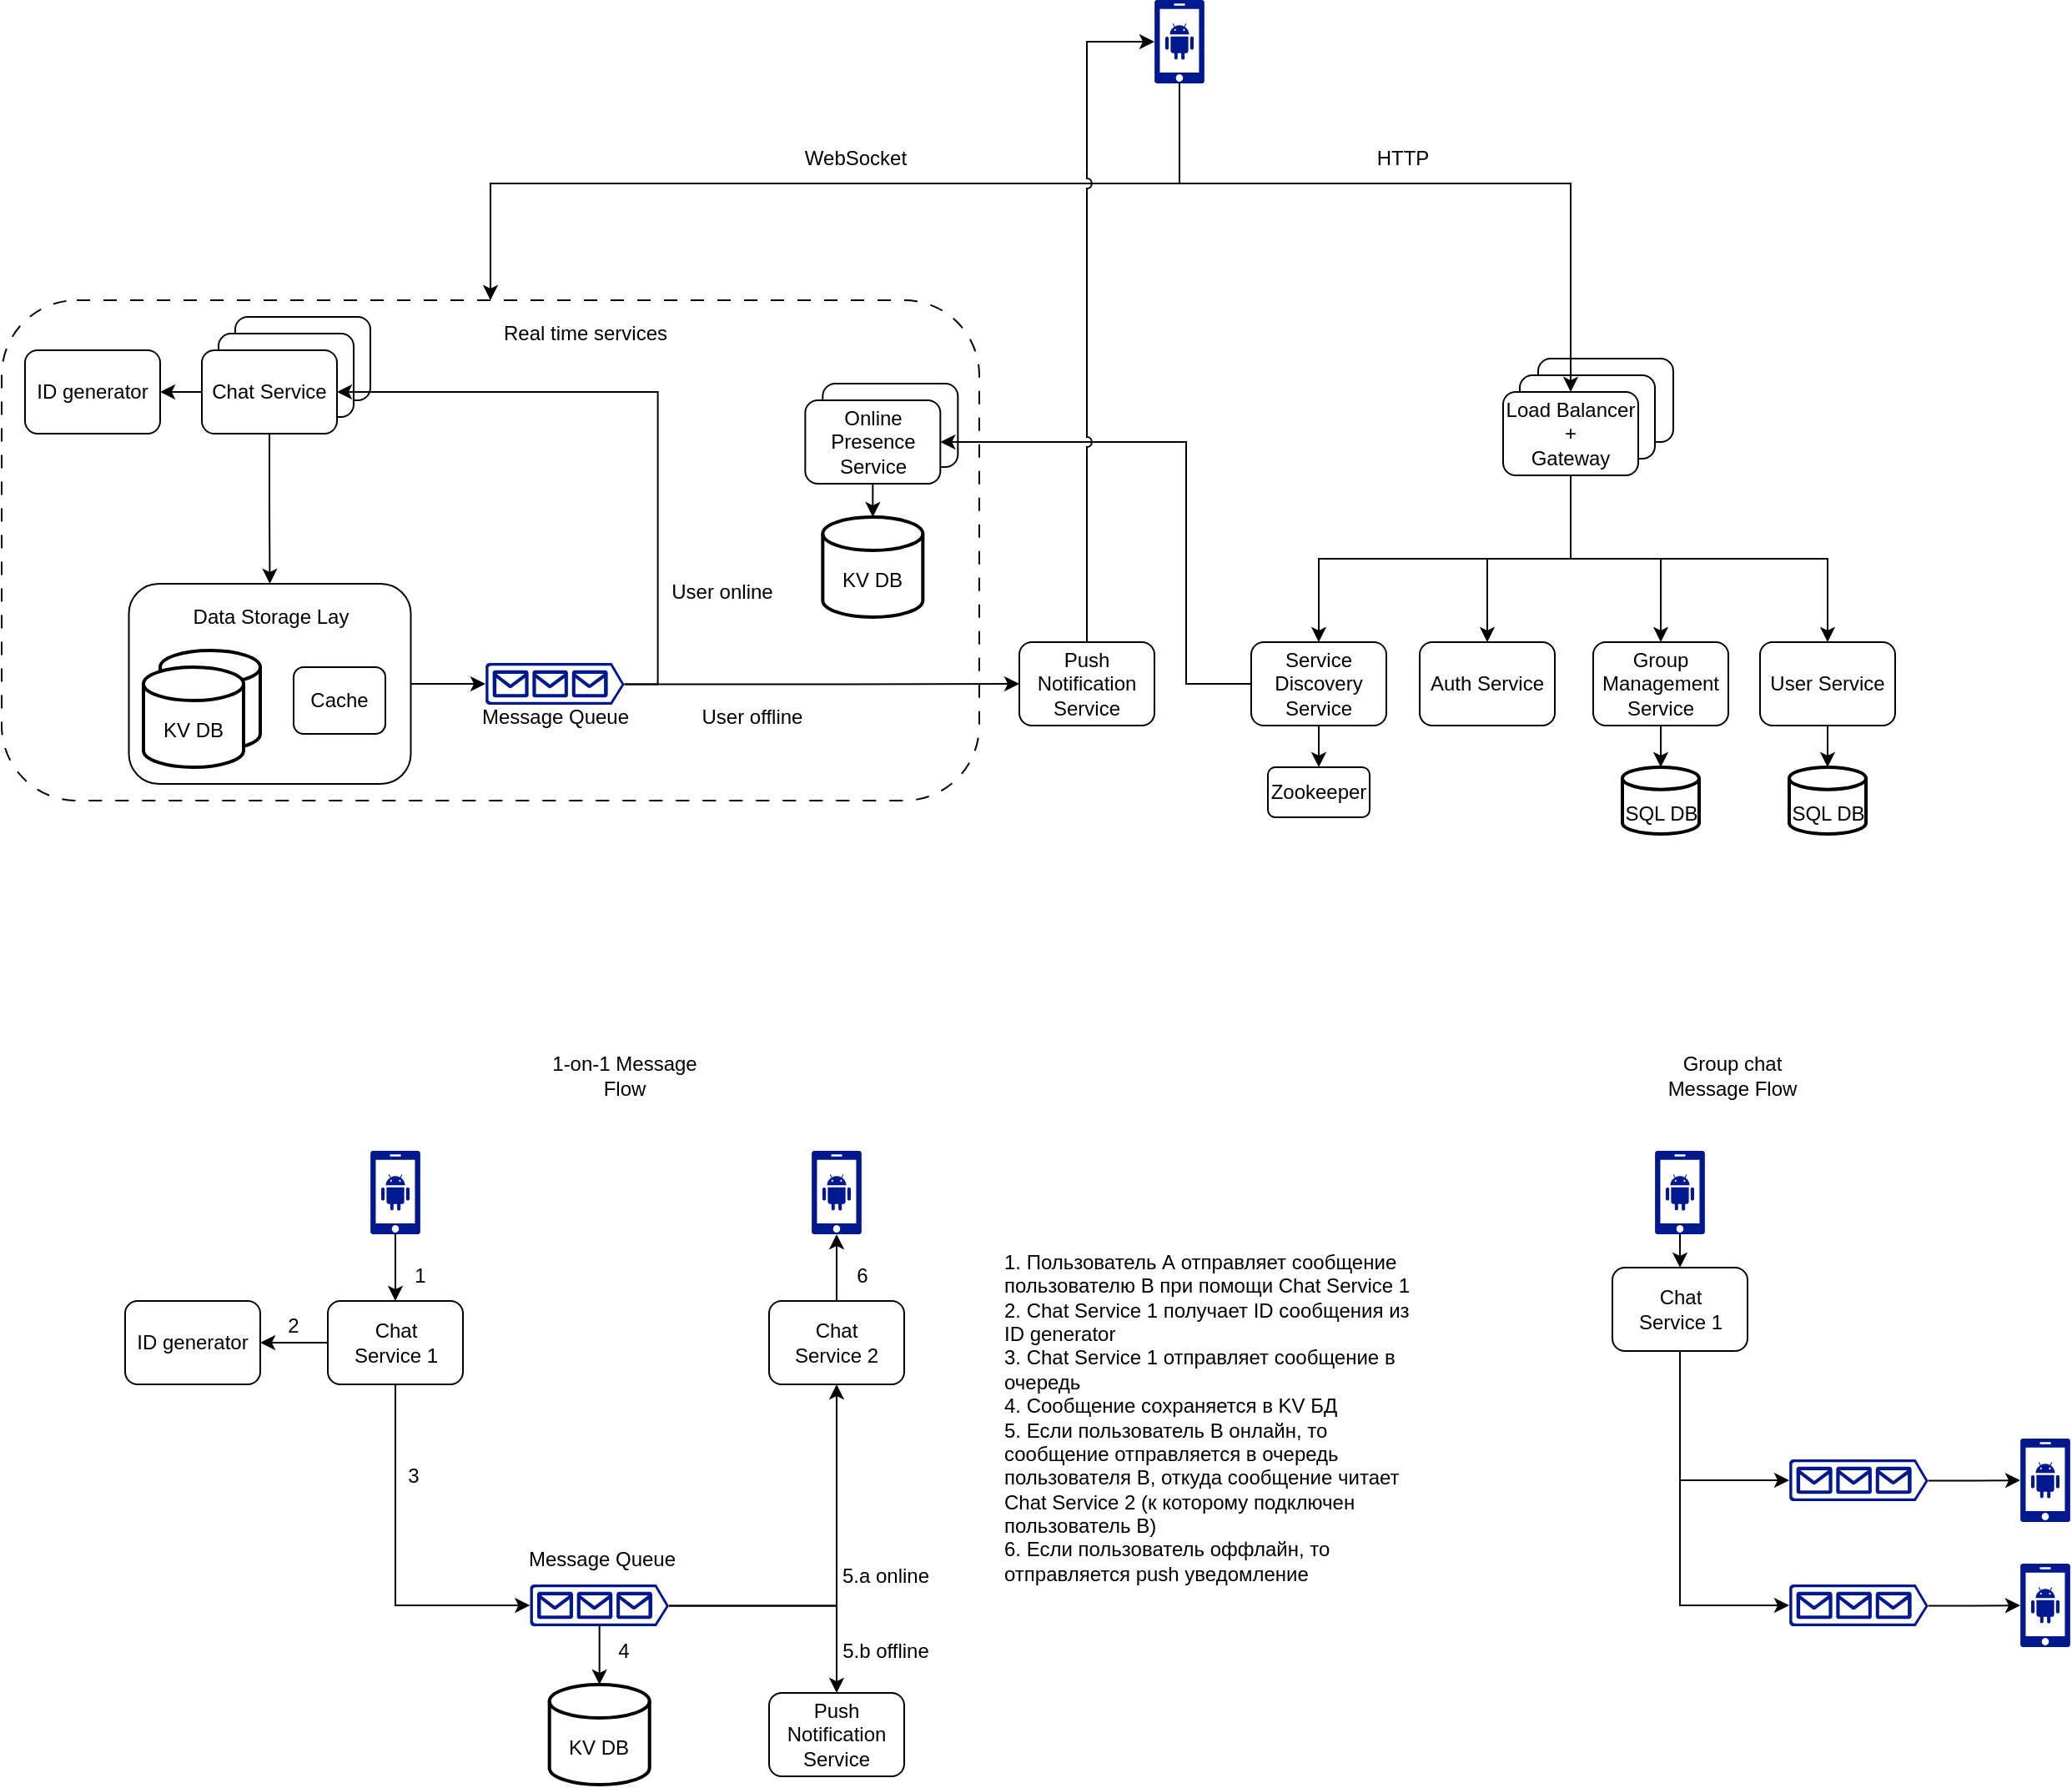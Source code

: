 <mxfile version="23.1.1" type="device">
  <diagram name="Page-1" id="pIqRDOTLOcZ39dmAyxKG">
    <mxGraphModel dx="830" dy="439" grid="1" gridSize="10" guides="1" tooltips="1" connect="1" arrows="1" fold="1" page="1" pageScale="1" pageWidth="827" pageHeight="1169" math="0" shadow="0">
      <root>
        <mxCell id="0" />
        <mxCell id="1" parent="0" />
        <mxCell id="IGX7E9jRaF_O_tEBxgvm-15" value="" style="rounded=1;whiteSpace=wrap;html=1;fillColor=none;" vertex="1" parent="1">
          <mxGeometry x="436.25" y="360" width="169" height="120" as="geometry" />
        </mxCell>
        <mxCell id="IGX7E9jRaF_O_tEBxgvm-67" value="" style="rounded=1;whiteSpace=wrap;html=1;" vertex="1" parent="1">
          <mxGeometry x="1281" y="225" width="81" height="50" as="geometry" />
        </mxCell>
        <mxCell id="IGX7E9jRaF_O_tEBxgvm-66" value="" style="rounded=1;whiteSpace=wrap;html=1;" vertex="1" parent="1">
          <mxGeometry x="1270" y="235" width="81" height="50" as="geometry" />
        </mxCell>
        <mxCell id="IGX7E9jRaF_O_tEBxgvm-27" value="" style="rounded=1;whiteSpace=wrap;html=1;" vertex="1" parent="1">
          <mxGeometry x="852.17" y="240" width="81" height="50" as="geometry" />
        </mxCell>
        <mxCell id="IGX7E9jRaF_O_tEBxgvm-14" value="" style="strokeWidth=2;html=1;shape=mxgraph.flowchart.database;whiteSpace=wrap;" vertex="1" parent="1">
          <mxGeometry x="455" y="400" width="60" height="60" as="geometry" />
        </mxCell>
        <mxCell id="IGX7E9jRaF_O_tEBxgvm-5" value="" style="rounded=1;whiteSpace=wrap;html=1;" vertex="1" parent="1">
          <mxGeometry x="500" y="200" width="81" height="50" as="geometry" />
        </mxCell>
        <mxCell id="IGX7E9jRaF_O_tEBxgvm-4" value="" style="rounded=1;whiteSpace=wrap;html=1;" vertex="1" parent="1">
          <mxGeometry x="490" y="210" width="81" height="50" as="geometry" />
        </mxCell>
        <mxCell id="IGX7E9jRaF_O_tEBxgvm-75" style="edgeStyle=orthogonalEdgeStyle;rounded=0;orthogonalLoop=1;jettySize=auto;html=1;exitX=0.5;exitY=1;exitDx=0;exitDy=0;exitPerimeter=0;entryX=0.5;entryY=0;entryDx=0;entryDy=0;" edge="1" parent="1" source="IGX7E9jRaF_O_tEBxgvm-1" target="IGX7E9jRaF_O_tEBxgvm-65">
          <mxGeometry relative="1" as="geometry">
            <Array as="points">
              <mxPoint x="1066" y="120" />
              <mxPoint x="1301" y="120" />
            </Array>
          </mxGeometry>
        </mxCell>
        <mxCell id="IGX7E9jRaF_O_tEBxgvm-120" style="edgeStyle=orthogonalEdgeStyle;rounded=0;orthogonalLoop=1;jettySize=auto;html=1;exitX=0.5;exitY=1;exitDx=0;exitDy=0;exitPerimeter=0;entryX=0.5;entryY=0;entryDx=0;entryDy=0;" edge="1" parent="1" source="IGX7E9jRaF_O_tEBxgvm-1" target="IGX7E9jRaF_O_tEBxgvm-2">
          <mxGeometry relative="1" as="geometry">
            <Array as="points">
              <mxPoint x="1066" y="120" />
              <mxPoint x="653" y="120" />
            </Array>
          </mxGeometry>
        </mxCell>
        <mxCell id="IGX7E9jRaF_O_tEBxgvm-1" value="" style="sketch=0;aspect=fixed;pointerEvents=1;shadow=0;dashed=0;html=1;strokeColor=none;labelPosition=center;verticalLabelPosition=bottom;verticalAlign=top;align=center;fillColor=#00188D;shape=mxgraph.mscae.enterprise.android_phone" vertex="1" parent="1">
          <mxGeometry x="1051" y="10" width="30" height="50" as="geometry" />
        </mxCell>
        <mxCell id="IGX7E9jRaF_O_tEBxgvm-2" value="" style="rounded=1;whiteSpace=wrap;html=1;gradientColor=none;fillColor=none;dashed=1;dashPattern=8 8;" vertex="1" parent="1">
          <mxGeometry x="360" y="190" width="586" height="300" as="geometry" />
        </mxCell>
        <mxCell id="IGX7E9jRaF_O_tEBxgvm-20" style="edgeStyle=orthogonalEdgeStyle;rounded=0;orthogonalLoop=1;jettySize=auto;html=1;exitX=0.5;exitY=1;exitDx=0;exitDy=0;entryX=0.5;entryY=0;entryDx=0;entryDy=0;" edge="1" parent="1" source="IGX7E9jRaF_O_tEBxgvm-3" target="IGX7E9jRaF_O_tEBxgvm-15">
          <mxGeometry relative="1" as="geometry" />
        </mxCell>
        <mxCell id="IGX7E9jRaF_O_tEBxgvm-83" style="edgeStyle=orthogonalEdgeStyle;rounded=0;orthogonalLoop=1;jettySize=auto;html=1;exitX=0;exitY=0.5;exitDx=0;exitDy=0;entryX=1;entryY=0.5;entryDx=0;entryDy=0;" edge="1" parent="1" source="IGX7E9jRaF_O_tEBxgvm-3" target="IGX7E9jRaF_O_tEBxgvm-82">
          <mxGeometry relative="1" as="geometry" />
        </mxCell>
        <mxCell id="IGX7E9jRaF_O_tEBxgvm-3" value="Chat Service" style="rounded=1;whiteSpace=wrap;html=1;" vertex="1" parent="1">
          <mxGeometry x="480" y="220" width="81" height="50" as="geometry" />
        </mxCell>
        <mxCell id="IGX7E9jRaF_O_tEBxgvm-6" value="&lt;br&gt;KV DB" style="strokeWidth=2;html=1;shape=mxgraph.flowchart.database;whiteSpace=wrap;" vertex="1" parent="1">
          <mxGeometry x="445" y="410" width="60" height="60" as="geometry" />
        </mxCell>
        <mxCell id="IGX7E9jRaF_O_tEBxgvm-7" value="Cache" style="rounded=1;whiteSpace=wrap;html=1;" vertex="1" parent="1">
          <mxGeometry x="535" y="410" width="55" height="40" as="geometry" />
        </mxCell>
        <mxCell id="IGX7E9jRaF_O_tEBxgvm-16" value="Data Storage Lay" style="text;html=1;strokeColor=none;fillColor=none;align=center;verticalAlign=middle;whiteSpace=wrap;rounded=0;" vertex="1" parent="1">
          <mxGeometry x="470.5" y="365" width="100.5" height="30" as="geometry" />
        </mxCell>
        <mxCell id="IGX7E9jRaF_O_tEBxgvm-23" style="edgeStyle=orthogonalEdgeStyle;rounded=0;orthogonalLoop=1;jettySize=auto;html=1;exitX=1;exitY=0.51;exitDx=0;exitDy=0;exitPerimeter=0;entryX=1;entryY=0.5;entryDx=0;entryDy=0;" edge="1" parent="1" source="IGX7E9jRaF_O_tEBxgvm-17" target="IGX7E9jRaF_O_tEBxgvm-3">
          <mxGeometry relative="1" as="geometry" />
        </mxCell>
        <mxCell id="IGX7E9jRaF_O_tEBxgvm-53" style="edgeStyle=orthogonalEdgeStyle;rounded=0;orthogonalLoop=1;jettySize=auto;html=1;exitX=1;exitY=0.51;exitDx=0;exitDy=0;exitPerimeter=0;entryX=0;entryY=0.5;entryDx=0;entryDy=0;" edge="1" parent="1" source="IGX7E9jRaF_O_tEBxgvm-17" target="IGX7E9jRaF_O_tEBxgvm-18">
          <mxGeometry relative="1" as="geometry" />
        </mxCell>
        <mxCell id="IGX7E9jRaF_O_tEBxgvm-17" value="" style="sketch=0;aspect=fixed;pointerEvents=1;shadow=0;dashed=0;html=1;strokeColor=none;labelPosition=center;verticalLabelPosition=bottom;verticalAlign=top;align=center;fillColor=#00188D;shape=mxgraph.azure.queue_generic" vertex="1" parent="1">
          <mxGeometry x="650" y="407.5" width="83.33" height="25" as="geometry" />
        </mxCell>
        <mxCell id="IGX7E9jRaF_O_tEBxgvm-18" value="Push Notification Service" style="rounded=1;whiteSpace=wrap;html=1;" vertex="1" parent="1">
          <mxGeometry x="970" y="395" width="81" height="50" as="geometry" />
        </mxCell>
        <mxCell id="IGX7E9jRaF_O_tEBxgvm-25" value="&lt;br&gt;KV DB" style="strokeWidth=2;html=1;shape=mxgraph.flowchart.database;whiteSpace=wrap;" vertex="1" parent="1">
          <mxGeometry x="852.17" y="320" width="60" height="60" as="geometry" />
        </mxCell>
        <mxCell id="IGX7E9jRaF_O_tEBxgvm-26" value="Online Presence Service" style="rounded=1;whiteSpace=wrap;html=1;" vertex="1" parent="1">
          <mxGeometry x="841.67" y="250" width="81" height="50" as="geometry" />
        </mxCell>
        <mxCell id="IGX7E9jRaF_O_tEBxgvm-38" value="&lt;br&gt;SQL DB" style="strokeWidth=2;html=1;shape=mxgraph.flowchart.database;whiteSpace=wrap;" vertex="1" parent="1">
          <mxGeometry x="1331.5" y="470" width="46" height="40" as="geometry" />
        </mxCell>
        <mxCell id="IGX7E9jRaF_O_tEBxgvm-41" value="Zookeeper" style="rounded=1;whiteSpace=wrap;html=1;" vertex="1" parent="1">
          <mxGeometry x="1119" y="470" width="61" height="30" as="geometry" />
        </mxCell>
        <mxCell id="IGX7E9jRaF_O_tEBxgvm-49" style="edgeStyle=orthogonalEdgeStyle;rounded=0;orthogonalLoop=1;jettySize=auto;html=1;exitX=0.5;exitY=1;exitDx=0;exitDy=0;entryX=0.5;entryY=0;entryDx=0;entryDy=0;entryPerimeter=0;" edge="1" parent="1" source="IGX7E9jRaF_O_tEBxgvm-26" target="IGX7E9jRaF_O_tEBxgvm-25">
          <mxGeometry relative="1" as="geometry" />
        </mxCell>
        <mxCell id="IGX7E9jRaF_O_tEBxgvm-50" style="edgeStyle=orthogonalEdgeStyle;rounded=0;orthogonalLoop=1;jettySize=auto;html=1;exitX=1;exitY=0.5;exitDx=0;exitDy=0;entryX=0;entryY=0.5;entryDx=0;entryDy=0;entryPerimeter=0;" edge="1" parent="1" source="IGX7E9jRaF_O_tEBxgvm-15" target="IGX7E9jRaF_O_tEBxgvm-17">
          <mxGeometry relative="1" as="geometry" />
        </mxCell>
        <mxCell id="IGX7E9jRaF_O_tEBxgvm-51" value="Message Queue" style="text;html=1;strokeColor=none;fillColor=none;align=center;verticalAlign=middle;whiteSpace=wrap;rounded=0;" vertex="1" parent="1">
          <mxGeometry x="641.67" y="425" width="100" height="30" as="geometry" />
        </mxCell>
        <mxCell id="IGX7E9jRaF_O_tEBxgvm-52" value="User online" style="text;html=1;strokeColor=none;fillColor=none;align=center;verticalAlign=middle;whiteSpace=wrap;rounded=0;" vertex="1" parent="1">
          <mxGeometry x="741.67" y="350" width="100" height="30" as="geometry" />
        </mxCell>
        <mxCell id="IGX7E9jRaF_O_tEBxgvm-54" value="User offline" style="text;html=1;strokeColor=none;fillColor=none;align=center;verticalAlign=middle;whiteSpace=wrap;rounded=0;" vertex="1" parent="1">
          <mxGeometry x="760" y="425" width="100" height="30" as="geometry" />
        </mxCell>
        <mxCell id="IGX7E9jRaF_O_tEBxgvm-55" value="Real time services" style="text;html=1;strokeColor=none;fillColor=none;align=center;verticalAlign=middle;whiteSpace=wrap;rounded=0;" vertex="1" parent="1">
          <mxGeometry x="650" y="195" width="120" height="30" as="geometry" />
        </mxCell>
        <mxCell id="IGX7E9jRaF_O_tEBxgvm-63" style="edgeStyle=orthogonalEdgeStyle;rounded=0;orthogonalLoop=1;jettySize=auto;html=1;exitX=0.5;exitY=1;exitDx=0;exitDy=0;entryX=0.5;entryY=0;entryDx=0;entryDy=0;" edge="1" parent="1" source="IGX7E9jRaF_O_tEBxgvm-56" target="IGX7E9jRaF_O_tEBxgvm-41">
          <mxGeometry relative="1" as="geometry" />
        </mxCell>
        <mxCell id="IGX7E9jRaF_O_tEBxgvm-64" style="edgeStyle=orthogonalEdgeStyle;rounded=0;orthogonalLoop=1;jettySize=auto;html=1;exitX=0;exitY=0.5;exitDx=0;exitDy=0;entryX=1;entryY=0.5;entryDx=0;entryDy=0;" edge="1" parent="1" source="IGX7E9jRaF_O_tEBxgvm-56" target="IGX7E9jRaF_O_tEBxgvm-26">
          <mxGeometry relative="1" as="geometry">
            <Array as="points">
              <mxPoint x="1070" y="420" />
              <mxPoint x="1070" y="275" />
            </Array>
          </mxGeometry>
        </mxCell>
        <mxCell id="IGX7E9jRaF_O_tEBxgvm-56" value="Service&lt;br style=&quot;border-color: var(--border-color);&quot;&gt;Discovery&lt;br style=&quot;border-color: var(--border-color);&quot;&gt;Service" style="rounded=1;whiteSpace=wrap;html=1;" vertex="1" parent="1">
          <mxGeometry x="1109" y="395" width="81" height="50" as="geometry" />
        </mxCell>
        <mxCell id="IGX7E9jRaF_O_tEBxgvm-57" value="Auth Service" style="rounded=1;whiteSpace=wrap;html=1;" vertex="1" parent="1">
          <mxGeometry x="1210" y="395" width="81" height="50" as="geometry" />
        </mxCell>
        <mxCell id="IGX7E9jRaF_O_tEBxgvm-58" value="Group&lt;br style=&quot;border-color: var(--border-color);&quot;&gt;Management&lt;br style=&quot;border-color: var(--border-color);&quot;&gt;Service" style="rounded=1;whiteSpace=wrap;html=1;" vertex="1" parent="1">
          <mxGeometry x="1314" y="395" width="81" height="50" as="geometry" />
        </mxCell>
        <mxCell id="IGX7E9jRaF_O_tEBxgvm-59" value="User Service" style="rounded=1;whiteSpace=wrap;html=1;" vertex="1" parent="1">
          <mxGeometry x="1414" y="395" width="81" height="50" as="geometry" />
        </mxCell>
        <mxCell id="IGX7E9jRaF_O_tEBxgvm-60" value="&lt;br&gt;SQL DB" style="strokeWidth=2;html=1;shape=mxgraph.flowchart.database;whiteSpace=wrap;" vertex="1" parent="1">
          <mxGeometry x="1431.5" y="470" width="46" height="40" as="geometry" />
        </mxCell>
        <mxCell id="IGX7E9jRaF_O_tEBxgvm-61" style="edgeStyle=orthogonalEdgeStyle;rounded=0;orthogonalLoop=1;jettySize=auto;html=1;exitX=0.5;exitY=1;exitDx=0;exitDy=0;entryX=0.5;entryY=0;entryDx=0;entryDy=0;entryPerimeter=0;" edge="1" parent="1" source="IGX7E9jRaF_O_tEBxgvm-59" target="IGX7E9jRaF_O_tEBxgvm-60">
          <mxGeometry relative="1" as="geometry" />
        </mxCell>
        <mxCell id="IGX7E9jRaF_O_tEBxgvm-62" style="edgeStyle=orthogonalEdgeStyle;rounded=0;orthogonalLoop=1;jettySize=auto;html=1;exitX=0.5;exitY=1;exitDx=0;exitDy=0;entryX=0.5;entryY=0;entryDx=0;entryDy=0;entryPerimeter=0;" edge="1" parent="1" source="IGX7E9jRaF_O_tEBxgvm-58" target="IGX7E9jRaF_O_tEBxgvm-38">
          <mxGeometry relative="1" as="geometry" />
        </mxCell>
        <mxCell id="IGX7E9jRaF_O_tEBxgvm-68" style="edgeStyle=orthogonalEdgeStyle;rounded=0;orthogonalLoop=1;jettySize=auto;html=1;exitX=0.5;exitY=1;exitDx=0;exitDy=0;entryX=0.5;entryY=0;entryDx=0;entryDy=0;" edge="1" parent="1" source="IGX7E9jRaF_O_tEBxgvm-65" target="IGX7E9jRaF_O_tEBxgvm-56">
          <mxGeometry relative="1" as="geometry" />
        </mxCell>
        <mxCell id="IGX7E9jRaF_O_tEBxgvm-69" style="edgeStyle=orthogonalEdgeStyle;rounded=0;orthogonalLoop=1;jettySize=auto;html=1;exitX=0.5;exitY=1;exitDx=0;exitDy=0;entryX=0.5;entryY=0;entryDx=0;entryDy=0;" edge="1" parent="1" source="IGX7E9jRaF_O_tEBxgvm-65" target="IGX7E9jRaF_O_tEBxgvm-57">
          <mxGeometry relative="1" as="geometry" />
        </mxCell>
        <mxCell id="IGX7E9jRaF_O_tEBxgvm-70" style="edgeStyle=orthogonalEdgeStyle;rounded=0;orthogonalLoop=1;jettySize=auto;html=1;exitX=0.5;exitY=1;exitDx=0;exitDy=0;entryX=0.5;entryY=0;entryDx=0;entryDy=0;" edge="1" parent="1" source="IGX7E9jRaF_O_tEBxgvm-65" target="IGX7E9jRaF_O_tEBxgvm-58">
          <mxGeometry relative="1" as="geometry" />
        </mxCell>
        <mxCell id="IGX7E9jRaF_O_tEBxgvm-71" style="edgeStyle=orthogonalEdgeStyle;rounded=0;orthogonalLoop=1;jettySize=auto;html=1;exitX=0.5;exitY=1;exitDx=0;exitDy=0;entryX=0.5;entryY=0;entryDx=0;entryDy=0;" edge="1" parent="1" source="IGX7E9jRaF_O_tEBxgvm-65" target="IGX7E9jRaF_O_tEBxgvm-59">
          <mxGeometry relative="1" as="geometry" />
        </mxCell>
        <mxCell id="IGX7E9jRaF_O_tEBxgvm-65" value="Load Balancer&lt;br style=&quot;border-color: var(--border-color);&quot;&gt;+&lt;br style=&quot;border-color: var(--border-color);&quot;&gt;Gateway" style="rounded=1;whiteSpace=wrap;html=1;" vertex="1" parent="1">
          <mxGeometry x="1260" y="245" width="81" height="50" as="geometry" />
        </mxCell>
        <mxCell id="IGX7E9jRaF_O_tEBxgvm-74" value="WebSocket" style="text;html=1;strokeColor=none;fillColor=none;align=center;verticalAlign=middle;whiteSpace=wrap;rounded=0;" vertex="1" parent="1">
          <mxGeometry x="841.67" y="90" width="60" height="30" as="geometry" />
        </mxCell>
        <mxCell id="IGX7E9jRaF_O_tEBxgvm-76" value="HTTP" style="text;html=1;strokeColor=none;fillColor=none;align=center;verticalAlign=middle;whiteSpace=wrap;rounded=0;" vertex="1" parent="1">
          <mxGeometry x="1170" y="90" width="60" height="30" as="geometry" />
        </mxCell>
        <mxCell id="IGX7E9jRaF_O_tEBxgvm-77" style="edgeStyle=orthogonalEdgeStyle;rounded=0;orthogonalLoop=1;jettySize=auto;html=1;exitX=0.5;exitY=0;exitDx=0;exitDy=0;entryX=0;entryY=0.5;entryDx=0;entryDy=0;entryPerimeter=0;jumpStyle=arc;" edge="1" parent="1" source="IGX7E9jRaF_O_tEBxgvm-18" target="IGX7E9jRaF_O_tEBxgvm-1">
          <mxGeometry relative="1" as="geometry" />
        </mxCell>
        <mxCell id="IGX7E9jRaF_O_tEBxgvm-90" style="edgeStyle=orthogonalEdgeStyle;rounded=0;orthogonalLoop=1;jettySize=auto;html=1;exitX=0.5;exitY=1;exitDx=0;exitDy=0;exitPerimeter=0;entryX=0.5;entryY=0;entryDx=0;entryDy=0;" edge="1" parent="1" source="IGX7E9jRaF_O_tEBxgvm-78" target="IGX7E9jRaF_O_tEBxgvm-81">
          <mxGeometry relative="1" as="geometry" />
        </mxCell>
        <mxCell id="IGX7E9jRaF_O_tEBxgvm-78" value="" style="sketch=0;aspect=fixed;pointerEvents=1;shadow=0;dashed=0;html=1;strokeColor=none;labelPosition=center;verticalLabelPosition=bottom;verticalAlign=top;align=center;fillColor=#00188D;shape=mxgraph.mscae.enterprise.android_phone" vertex="1" parent="1">
          <mxGeometry x="581" y="700" width="30" height="50" as="geometry" />
        </mxCell>
        <mxCell id="IGX7E9jRaF_O_tEBxgvm-79" value="1-on-1 Message Flow" style="text;html=1;strokeColor=none;fillColor=none;align=center;verticalAlign=middle;whiteSpace=wrap;rounded=0;" vertex="1" parent="1">
          <mxGeometry x="676.67" y="640" width="113" height="30" as="geometry" />
        </mxCell>
        <mxCell id="IGX7E9jRaF_O_tEBxgvm-91" style="edgeStyle=orthogonalEdgeStyle;rounded=0;orthogonalLoop=1;jettySize=auto;html=1;exitX=0;exitY=0.5;exitDx=0;exitDy=0;entryX=1;entryY=0.5;entryDx=0;entryDy=0;" edge="1" parent="1" source="IGX7E9jRaF_O_tEBxgvm-81" target="IGX7E9jRaF_O_tEBxgvm-84">
          <mxGeometry relative="1" as="geometry" />
        </mxCell>
        <mxCell id="IGX7E9jRaF_O_tEBxgvm-81" value="Chat &lt;br&gt;Service 1" style="rounded=1;whiteSpace=wrap;html=1;" vertex="1" parent="1">
          <mxGeometry x="555.5" y="790" width="81" height="50" as="geometry" />
        </mxCell>
        <mxCell id="IGX7E9jRaF_O_tEBxgvm-82" value="ID generator" style="rounded=1;whiteSpace=wrap;html=1;" vertex="1" parent="1">
          <mxGeometry x="374" y="220" width="81" height="50" as="geometry" />
        </mxCell>
        <mxCell id="IGX7E9jRaF_O_tEBxgvm-84" value="ID generator" style="rounded=1;whiteSpace=wrap;html=1;" vertex="1" parent="1">
          <mxGeometry x="434" y="790" width="81" height="50" as="geometry" />
        </mxCell>
        <mxCell id="IGX7E9jRaF_O_tEBxgvm-94" style="edgeStyle=orthogonalEdgeStyle;rounded=0;orthogonalLoop=1;jettySize=auto;html=1;exitX=1;exitY=0.51;exitDx=0;exitDy=0;exitPerimeter=0;entryX=0.5;entryY=0;entryDx=0;entryDy=0;" edge="1" parent="1" source="IGX7E9jRaF_O_tEBxgvm-85" target="IGX7E9jRaF_O_tEBxgvm-87">
          <mxGeometry relative="1" as="geometry" />
        </mxCell>
        <mxCell id="IGX7E9jRaF_O_tEBxgvm-95" style="edgeStyle=orthogonalEdgeStyle;rounded=0;orthogonalLoop=1;jettySize=auto;html=1;exitX=1;exitY=0.51;exitDx=0;exitDy=0;exitPerimeter=0;entryX=0.5;entryY=1;entryDx=0;entryDy=0;" edge="1" parent="1" source="IGX7E9jRaF_O_tEBxgvm-85" target="IGX7E9jRaF_O_tEBxgvm-88">
          <mxGeometry relative="1" as="geometry" />
        </mxCell>
        <mxCell id="IGX7E9jRaF_O_tEBxgvm-85" value="" style="sketch=0;aspect=fixed;pointerEvents=1;shadow=0;dashed=0;html=1;strokeColor=none;labelPosition=center;verticalLabelPosition=bottom;verticalAlign=top;align=center;fillColor=#00188D;shape=mxgraph.azure.queue_generic" vertex="1" parent="1">
          <mxGeometry x="676.67" y="960" width="83.33" height="25" as="geometry" />
        </mxCell>
        <mxCell id="IGX7E9jRaF_O_tEBxgvm-86" value="&lt;br&gt;KV DB" style="strokeWidth=2;html=1;shape=mxgraph.flowchart.database;whiteSpace=wrap;" vertex="1" parent="1">
          <mxGeometry x="688.34" y="1020" width="60" height="60" as="geometry" />
        </mxCell>
        <mxCell id="IGX7E9jRaF_O_tEBxgvm-87" value="Push Notification&lt;br&gt;Service" style="rounded=1;whiteSpace=wrap;html=1;" vertex="1" parent="1">
          <mxGeometry x="820" y="1025" width="81" height="50" as="geometry" />
        </mxCell>
        <mxCell id="IGX7E9jRaF_O_tEBxgvm-88" value="Chat &lt;br&gt;Service 2" style="rounded=1;whiteSpace=wrap;html=1;" vertex="1" parent="1">
          <mxGeometry x="820" y="790" width="81" height="50" as="geometry" />
        </mxCell>
        <mxCell id="IGX7E9jRaF_O_tEBxgvm-89" value="" style="sketch=0;aspect=fixed;pointerEvents=1;shadow=0;dashed=0;html=1;strokeColor=none;labelPosition=center;verticalLabelPosition=bottom;verticalAlign=top;align=center;fillColor=#00188D;shape=mxgraph.mscae.enterprise.android_phone" vertex="1" parent="1">
          <mxGeometry x="845.5" y="700" width="30" height="50" as="geometry" />
        </mxCell>
        <mxCell id="IGX7E9jRaF_O_tEBxgvm-92" style="edgeStyle=orthogonalEdgeStyle;rounded=0;orthogonalLoop=1;jettySize=auto;html=1;exitX=0.5;exitY=1;exitDx=0;exitDy=0;entryX=0;entryY=0.5;entryDx=0;entryDy=0;entryPerimeter=0;" edge="1" parent="1" source="IGX7E9jRaF_O_tEBxgvm-81" target="IGX7E9jRaF_O_tEBxgvm-85">
          <mxGeometry relative="1" as="geometry" />
        </mxCell>
        <mxCell id="IGX7E9jRaF_O_tEBxgvm-93" style="edgeStyle=orthogonalEdgeStyle;rounded=0;orthogonalLoop=1;jettySize=auto;html=1;exitX=0.5;exitY=1;exitDx=0;exitDy=0;exitPerimeter=0;entryX=0.5;entryY=0;entryDx=0;entryDy=0;entryPerimeter=0;" edge="1" parent="1" source="IGX7E9jRaF_O_tEBxgvm-85" target="IGX7E9jRaF_O_tEBxgvm-86">
          <mxGeometry relative="1" as="geometry" />
        </mxCell>
        <mxCell id="IGX7E9jRaF_O_tEBxgvm-96" style="edgeStyle=orthogonalEdgeStyle;rounded=0;orthogonalLoop=1;jettySize=auto;html=1;exitX=0.5;exitY=0;exitDx=0;exitDy=0;entryX=0.5;entryY=1;entryDx=0;entryDy=0;entryPerimeter=0;" edge="1" parent="1" source="IGX7E9jRaF_O_tEBxgvm-88" target="IGX7E9jRaF_O_tEBxgvm-89">
          <mxGeometry relative="1" as="geometry" />
        </mxCell>
        <mxCell id="IGX7E9jRaF_O_tEBxgvm-97" value="1" style="text;html=1;strokeColor=none;fillColor=none;align=center;verticalAlign=middle;whiteSpace=wrap;rounded=0;" vertex="1" parent="1">
          <mxGeometry x="581" y="760" width="60" height="30" as="geometry" />
        </mxCell>
        <mxCell id="IGX7E9jRaF_O_tEBxgvm-98" value="2" style="text;html=1;strokeColor=none;fillColor=none;align=center;verticalAlign=middle;whiteSpace=wrap;rounded=0;" vertex="1" parent="1">
          <mxGeometry x="505" y="790" width="60" height="30" as="geometry" />
        </mxCell>
        <mxCell id="IGX7E9jRaF_O_tEBxgvm-99" value="3" style="text;html=1;strokeColor=none;fillColor=none;align=center;verticalAlign=middle;whiteSpace=wrap;rounded=0;" vertex="1" parent="1">
          <mxGeometry x="576.5" y="880" width="60" height="30" as="geometry" />
        </mxCell>
        <mxCell id="IGX7E9jRaF_O_tEBxgvm-100" value="Message Queue" style="text;html=1;strokeColor=none;fillColor=none;align=center;verticalAlign=middle;whiteSpace=wrap;rounded=0;" vertex="1" parent="1">
          <mxGeometry x="670" y="930" width="100" height="30" as="geometry" />
        </mxCell>
        <mxCell id="IGX7E9jRaF_O_tEBxgvm-101" value="4" style="text;html=1;strokeColor=none;fillColor=none;align=center;verticalAlign=middle;whiteSpace=wrap;rounded=0;" vertex="1" parent="1">
          <mxGeometry x="703.17" y="985" width="60" height="30" as="geometry" />
        </mxCell>
        <mxCell id="IGX7E9jRaF_O_tEBxgvm-102" value="5.b offline" style="text;html=1;strokeColor=none;fillColor=none;align=center;verticalAlign=middle;whiteSpace=wrap;rounded=0;" vertex="1" parent="1">
          <mxGeometry x="860" y="985" width="60" height="30" as="geometry" />
        </mxCell>
        <mxCell id="IGX7E9jRaF_O_tEBxgvm-103" value="5.a online" style="text;html=1;strokeColor=none;fillColor=none;align=center;verticalAlign=middle;whiteSpace=wrap;rounded=0;" vertex="1" parent="1">
          <mxGeometry x="860" y="940" width="60" height="30" as="geometry" />
        </mxCell>
        <mxCell id="IGX7E9jRaF_O_tEBxgvm-104" value="6" style="text;html=1;strokeColor=none;fillColor=none;align=center;verticalAlign=middle;whiteSpace=wrap;rounded=0;" vertex="1" parent="1">
          <mxGeometry x="845.5" y="760" width="60" height="30" as="geometry" />
        </mxCell>
        <mxCell id="IGX7E9jRaF_O_tEBxgvm-105" value="&lt;div style=&quot;text-align: left;&quot;&gt;&lt;span style=&quot;background-color: initial;&quot;&gt;1. Пользователь А отправляет сообщение пользователю B при помощи Chat Service 1&lt;/span&gt;&lt;/div&gt;&lt;div style=&quot;text-align: left;&quot;&gt;&lt;span style=&quot;background-color: initial;&quot;&gt;2. Chat Service 1 получает ID сообщения из ID generator&lt;/span&gt;&lt;/div&gt;&lt;div style=&quot;text-align: left;&quot;&gt;&lt;span style=&quot;background-color: initial;&quot;&gt;3. Chat Service 1 отправляет сообщение в очередь&lt;/span&gt;&lt;/div&gt;&lt;div style=&quot;text-align: left;&quot;&gt;&lt;span style=&quot;background-color: initial;&quot;&gt;4. Сообщение сохраняется в KV БД&lt;/span&gt;&lt;/div&gt;&lt;div style=&quot;text-align: left;&quot;&gt;&lt;span style=&quot;background-color: initial;&quot;&gt;5. Если пользователь В онлайн, то сообщение отправляется в очередь пользователя В, откуда сообщение читает Chat Service 2 (к которому подключен пользователь В)&lt;/span&gt;&lt;/div&gt;&lt;div style=&quot;text-align: left;&quot;&gt;&lt;span style=&quot;background-color: initial;&quot;&gt;6. Если пользователь оффлайн, то отправляется push уведомление&lt;/span&gt;&lt;/div&gt;" style="text;html=1;strokeColor=none;fillColor=none;align=center;verticalAlign=middle;whiteSpace=wrap;rounded=0;" vertex="1" parent="1">
          <mxGeometry x="960" y="750" width="260" height="220" as="geometry" />
        </mxCell>
        <mxCell id="IGX7E9jRaF_O_tEBxgvm-106" value="Group chat Message Flow" style="text;html=1;strokeColor=none;fillColor=none;align=center;verticalAlign=middle;whiteSpace=wrap;rounded=0;" vertex="1" parent="1">
          <mxGeometry x="1341" y="640" width="113" height="30" as="geometry" />
        </mxCell>
        <mxCell id="IGX7E9jRaF_O_tEBxgvm-114" style="edgeStyle=orthogonalEdgeStyle;rounded=0;orthogonalLoop=1;jettySize=auto;html=1;exitX=0.5;exitY=1;exitDx=0;exitDy=0;exitPerimeter=0;entryX=0.5;entryY=0;entryDx=0;entryDy=0;" edge="1" parent="1" source="IGX7E9jRaF_O_tEBxgvm-107" target="IGX7E9jRaF_O_tEBxgvm-108">
          <mxGeometry relative="1" as="geometry" />
        </mxCell>
        <mxCell id="IGX7E9jRaF_O_tEBxgvm-107" value="" style="sketch=0;aspect=fixed;pointerEvents=1;shadow=0;dashed=0;html=1;strokeColor=none;labelPosition=center;verticalLabelPosition=bottom;verticalAlign=top;align=center;fillColor=#00188D;shape=mxgraph.mscae.enterprise.android_phone" vertex="1" parent="1">
          <mxGeometry x="1351" y="700" width="30" height="50" as="geometry" />
        </mxCell>
        <mxCell id="IGX7E9jRaF_O_tEBxgvm-108" value="Chat &lt;br&gt;Service 1" style="rounded=1;whiteSpace=wrap;html=1;" vertex="1" parent="1">
          <mxGeometry x="1325.5" y="770" width="81" height="50" as="geometry" />
        </mxCell>
        <mxCell id="IGX7E9jRaF_O_tEBxgvm-109" value="" style="sketch=0;aspect=fixed;pointerEvents=1;shadow=0;dashed=0;html=1;strokeColor=none;labelPosition=center;verticalLabelPosition=bottom;verticalAlign=top;align=center;fillColor=#00188D;shape=mxgraph.azure.queue_generic" vertex="1" parent="1">
          <mxGeometry x="1431.5" y="885" width="83.33" height="25" as="geometry" />
        </mxCell>
        <mxCell id="IGX7E9jRaF_O_tEBxgvm-111" value="" style="sketch=0;aspect=fixed;pointerEvents=1;shadow=0;dashed=0;html=1;strokeColor=none;labelPosition=center;verticalLabelPosition=bottom;verticalAlign=top;align=center;fillColor=#00188D;shape=mxgraph.azure.queue_generic" vertex="1" parent="1">
          <mxGeometry x="1431.5" y="960" width="83.33" height="25" as="geometry" />
        </mxCell>
        <mxCell id="IGX7E9jRaF_O_tEBxgvm-112" value="" style="sketch=0;aspect=fixed;pointerEvents=1;shadow=0;dashed=0;html=1;strokeColor=none;labelPosition=center;verticalLabelPosition=bottom;verticalAlign=top;align=center;fillColor=#00188D;shape=mxgraph.mscae.enterprise.android_phone" vertex="1" parent="1">
          <mxGeometry x="1570" y="872.5" width="30" height="50" as="geometry" />
        </mxCell>
        <mxCell id="IGX7E9jRaF_O_tEBxgvm-113" value="" style="sketch=0;aspect=fixed;pointerEvents=1;shadow=0;dashed=0;html=1;strokeColor=none;labelPosition=center;verticalLabelPosition=bottom;verticalAlign=top;align=center;fillColor=#00188D;shape=mxgraph.mscae.enterprise.android_phone" vertex="1" parent="1">
          <mxGeometry x="1570" y="947.5" width="30" height="50" as="geometry" />
        </mxCell>
        <mxCell id="IGX7E9jRaF_O_tEBxgvm-116" style="edgeStyle=orthogonalEdgeStyle;rounded=0;orthogonalLoop=1;jettySize=auto;html=1;exitX=0.5;exitY=1;exitDx=0;exitDy=0;entryX=0;entryY=0.5;entryDx=0;entryDy=0;entryPerimeter=0;" edge="1" parent="1" source="IGX7E9jRaF_O_tEBxgvm-108" target="IGX7E9jRaF_O_tEBxgvm-109">
          <mxGeometry relative="1" as="geometry" />
        </mxCell>
        <mxCell id="IGX7E9jRaF_O_tEBxgvm-117" style="edgeStyle=orthogonalEdgeStyle;rounded=0;orthogonalLoop=1;jettySize=auto;html=1;exitX=0.5;exitY=1;exitDx=0;exitDy=0;entryX=0;entryY=0.5;entryDx=0;entryDy=0;entryPerimeter=0;" edge="1" parent="1" source="IGX7E9jRaF_O_tEBxgvm-108" target="IGX7E9jRaF_O_tEBxgvm-111">
          <mxGeometry relative="1" as="geometry" />
        </mxCell>
        <mxCell id="IGX7E9jRaF_O_tEBxgvm-118" style="edgeStyle=orthogonalEdgeStyle;rounded=0;orthogonalLoop=1;jettySize=auto;html=1;exitX=1;exitY=0.51;exitDx=0;exitDy=0;exitPerimeter=0;entryX=0;entryY=0.5;entryDx=0;entryDy=0;entryPerimeter=0;" edge="1" parent="1" source="IGX7E9jRaF_O_tEBxgvm-109" target="IGX7E9jRaF_O_tEBxgvm-112">
          <mxGeometry relative="1" as="geometry" />
        </mxCell>
        <mxCell id="IGX7E9jRaF_O_tEBxgvm-119" style="edgeStyle=orthogonalEdgeStyle;rounded=0;orthogonalLoop=1;jettySize=auto;html=1;exitX=1;exitY=0.51;exitDx=0;exitDy=0;exitPerimeter=0;entryX=0;entryY=0.5;entryDx=0;entryDy=0;entryPerimeter=0;" edge="1" parent="1" source="IGX7E9jRaF_O_tEBxgvm-111" target="IGX7E9jRaF_O_tEBxgvm-113">
          <mxGeometry relative="1" as="geometry" />
        </mxCell>
      </root>
    </mxGraphModel>
  </diagram>
</mxfile>
